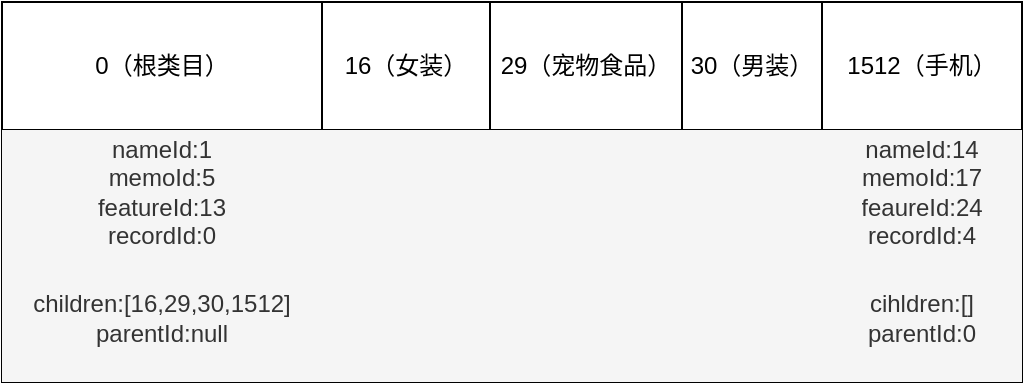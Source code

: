 <mxfile>
    <diagram id="LQpAswY0q5_FW0w8oMe1" name="第 1 页">
        <mxGraphModel dx="1134" dy="847" grid="1" gridSize="10" guides="1" tooltips="1" connect="1" arrows="1" fold="1" page="1" pageScale="1" pageWidth="850" pageHeight="1100" math="0" shadow="0">
            <root>
                <mxCell id="0"/>
                <mxCell id="1" parent="0"/>
                <mxCell id="15" value="" style="shape=table;html=1;whiteSpace=wrap;startSize=0;container=1;collapsible=0;childLayout=tableLayout;sketch=0;shadow=0;rounded=0;" parent="1" vertex="1">
                    <mxGeometry x="150" y="230" width="510" height="190" as="geometry"/>
                </mxCell>
                <mxCell id="16" value="" style="shape=partialRectangle;html=1;whiteSpace=wrap;collapsible=0;dropTarget=0;pointerEvents=0;fillColor=none;top=0;left=0;bottom=0;right=0;points=[[0,0.5],[1,0.5]];portConstraint=eastwest;" parent="15" vertex="1">
                    <mxGeometry width="510" height="64" as="geometry"/>
                </mxCell>
                <mxCell id="17" value="0（根类目）" style="shape=partialRectangle;html=1;whiteSpace=wrap;connectable=0;fillColor=none;top=0;left=0;bottom=0;right=0;overflow=hidden;" parent="16" vertex="1">
                    <mxGeometry width="160" height="64" as="geometry"/>
                </mxCell>
                <mxCell id="18" value="16（女装）" style="shape=partialRectangle;html=1;whiteSpace=wrap;connectable=0;fillColor=none;top=0;left=0;bottom=0;right=0;overflow=hidden;" parent="16" vertex="1">
                    <mxGeometry x="160" width="84" height="64" as="geometry"/>
                </mxCell>
                <mxCell id="19" value="29（宠物食品）" style="shape=partialRectangle;html=1;whiteSpace=wrap;connectable=0;fillColor=none;top=0;left=0;bottom=0;right=0;overflow=hidden;" parent="16" vertex="1">
                    <mxGeometry x="244" width="96" height="64" as="geometry"/>
                </mxCell>
                <mxCell id="28" value="30（男装）" style="shape=partialRectangle;html=1;whiteSpace=wrap;connectable=0;fillColor=none;top=0;left=0;bottom=0;right=0;overflow=hidden;" parent="16" vertex="1">
                    <mxGeometry x="340" width="70" height="64" as="geometry"/>
                </mxCell>
                <mxCell id="31" value="1512（手机）" style="shape=partialRectangle;html=1;whiteSpace=wrap;connectable=0;fillColor=none;top=0;left=0;bottom=0;right=0;overflow=hidden;" parent="16" vertex="1">
                    <mxGeometry x="410" width="100" height="64" as="geometry"/>
                </mxCell>
                <mxCell id="20" value="" style="shape=partialRectangle;html=1;whiteSpace=wrap;collapsible=0;dropTarget=0;pointerEvents=0;fillColor=none;top=0;left=0;bottom=0;right=0;points=[[0,0.5],[1,0.5]];portConstraint=eastwest;" parent="15" vertex="1">
                    <mxGeometry y="64" width="510" height="62" as="geometry"/>
                </mxCell>
                <mxCell id="21" value="nameId:1&lt;br&gt;memoId:5&lt;br&gt;featureId:13&lt;br&gt;recordId:0" style="shape=partialRectangle;html=1;whiteSpace=wrap;connectable=0;fillColor=#f5f5f5;top=0;left=0;bottom=0;right=0;overflow=hidden;strokeColor=#666666;fontColor=#333333;" parent="20" vertex="1">
                    <mxGeometry width="160" height="62" as="geometry"/>
                </mxCell>
                <mxCell id="22" value="" style="shape=partialRectangle;html=1;whiteSpace=wrap;connectable=0;fillColor=#f5f5f5;top=0;left=0;bottom=0;right=0;overflow=hidden;strokeColor=#666666;fontColor=#333333;" parent="20" vertex="1">
                    <mxGeometry x="160" width="84" height="62" as="geometry"/>
                </mxCell>
                <mxCell id="23" value="" style="shape=partialRectangle;html=1;whiteSpace=wrap;connectable=0;fillColor=#f5f5f5;top=0;left=0;bottom=0;right=0;overflow=hidden;strokeColor=#666666;fontColor=#333333;" parent="20" vertex="1">
                    <mxGeometry x="244" width="96" height="62" as="geometry"/>
                </mxCell>
                <mxCell id="29" style="shape=partialRectangle;html=1;whiteSpace=wrap;connectable=0;fillColor=#f5f5f5;top=0;left=0;bottom=0;right=0;overflow=hidden;strokeColor=#666666;fontColor=#333333;" parent="20" vertex="1">
                    <mxGeometry x="340" width="70" height="62" as="geometry"/>
                </mxCell>
                <mxCell id="32" value="nameId:14&lt;br&gt;memoId:17&lt;br&gt;feaureId:24&lt;br&gt;recordId:4" style="shape=partialRectangle;html=1;whiteSpace=wrap;connectable=0;fillColor=#f5f5f5;top=0;left=0;bottom=0;right=0;overflow=hidden;strokeColor=#666666;fontColor=#333333;" parent="20" vertex="1">
                    <mxGeometry x="410" width="100" height="62" as="geometry"/>
                </mxCell>
                <mxCell id="24" value="" style="shape=partialRectangle;html=1;whiteSpace=wrap;collapsible=0;dropTarget=0;pointerEvents=0;fillColor=none;top=0;left=0;bottom=0;right=0;points=[[0,0.5],[1,0.5]];portConstraint=eastwest;" parent="15" vertex="1">
                    <mxGeometry y="126" width="510" height="64" as="geometry"/>
                </mxCell>
                <mxCell id="25" value="children:[16,29,30,1512]&lt;br&gt;parentId:null" style="shape=partialRectangle;html=1;whiteSpace=wrap;connectable=0;fillColor=#f5f5f5;top=0;left=0;bottom=0;right=0;overflow=hidden;strokeColor=#666666;fontColor=#333333;" parent="24" vertex="1">
                    <mxGeometry width="160" height="64" as="geometry"/>
                </mxCell>
                <mxCell id="26" value="" style="shape=partialRectangle;html=1;whiteSpace=wrap;connectable=0;fillColor=#f5f5f5;top=0;left=0;bottom=0;right=0;overflow=hidden;strokeColor=#666666;fontColor=#333333;" parent="24" vertex="1">
                    <mxGeometry x="160" width="84" height="64" as="geometry"/>
                </mxCell>
                <mxCell id="27" value="" style="shape=partialRectangle;html=1;whiteSpace=wrap;connectable=0;fillColor=#f5f5f5;top=0;left=0;bottom=0;right=0;overflow=hidden;strokeColor=#666666;fontColor=#333333;" parent="24" vertex="1">
                    <mxGeometry x="244" width="96" height="64" as="geometry"/>
                </mxCell>
                <mxCell id="30" style="shape=partialRectangle;html=1;whiteSpace=wrap;connectable=0;fillColor=#f5f5f5;top=0;left=0;bottom=0;right=0;overflow=hidden;strokeColor=#666666;fontColor=#333333;" parent="24" vertex="1">
                    <mxGeometry x="340" width="70" height="64" as="geometry"/>
                </mxCell>
                <mxCell id="33" value="cihldren:[]&lt;br&gt;parentId:0" style="shape=partialRectangle;html=1;whiteSpace=wrap;connectable=0;fillColor=#f5f5f5;top=0;left=0;bottom=0;right=0;overflow=hidden;strokeColor=#666666;fontColor=#333333;" parent="24" vertex="1">
                    <mxGeometry x="410" width="100" height="64" as="geometry"/>
                </mxCell>
            </root>
        </mxGraphModel>
    </diagram>
</mxfile>
